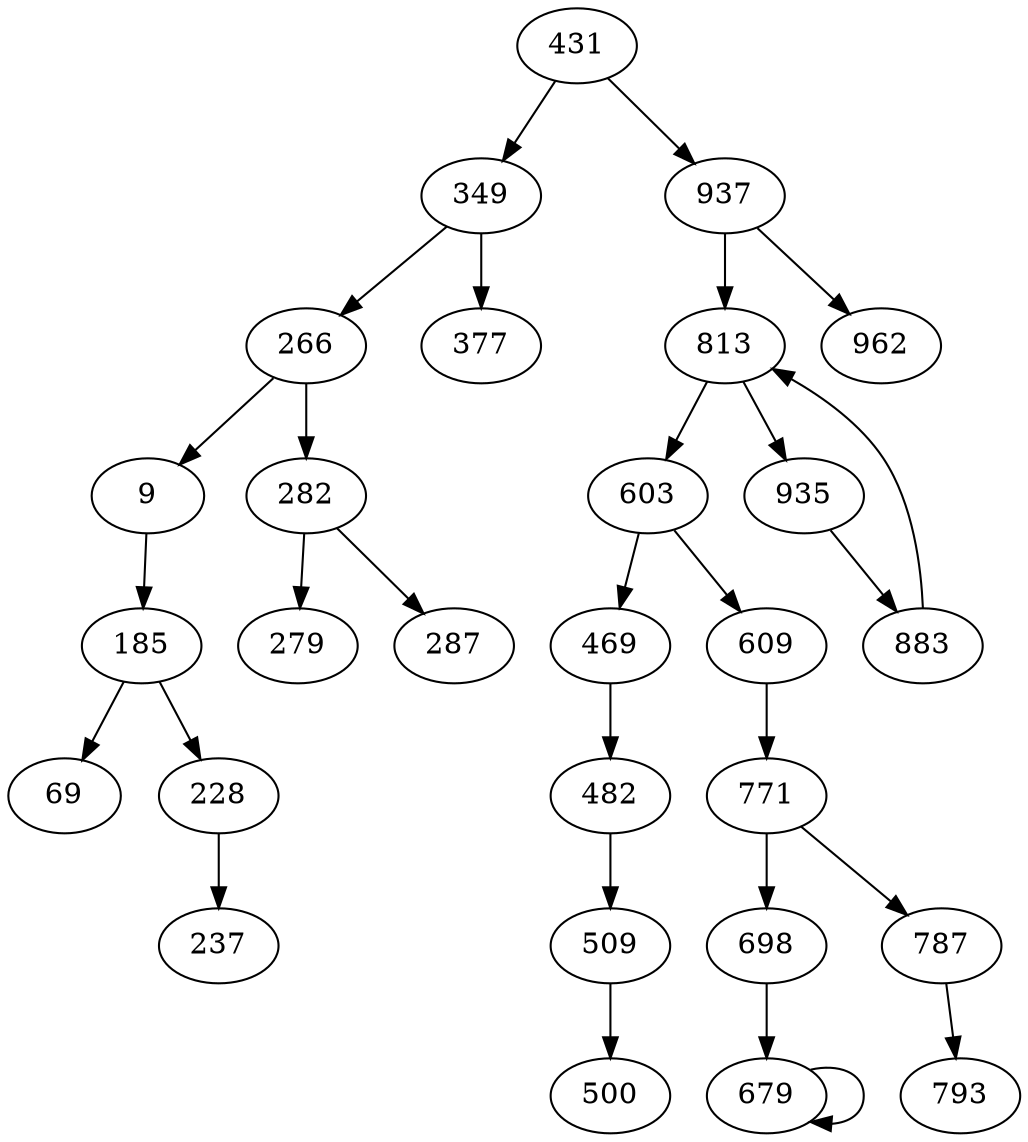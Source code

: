 digraph tree{
431 -> 349
349 -> 266
266 -> 9
9 -> 185
185 -> 69
185 -> 228
228 -> 237
266 -> 282
282 -> 279
282 -> 287
349 -> 377
431 -> 937
937 -> 813
813 -> 603
603 -> 469
469 -> 482
482 -> 509
509 -> 500
603 -> 609
609 -> 771
771 -> 698
698 -> 679
679 -> 679
771 -> 787
787 -> 793
813 -> 935
935 -> 883
883 -> 813
937 -> 962
}
